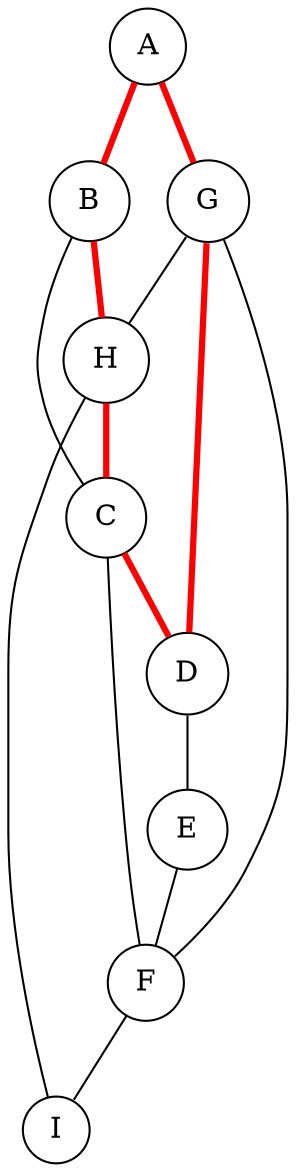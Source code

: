 graph g {
	node[width=0.25,rotate=90,shape=circle]
	A -- B [color=red,penwidth=3.0];
	A -- G [color=red,penwidth=3.0];
	B -- H [color=red,penwidth=3.0];
	B -- C;
	C -- D [color=red,penwidth=3.0];
	C -- F;
	D -- E;
	E -- F;
	F -- I;
	G -- H;
	G -- D [color=red,penwidth=3.0];
	G -- F;
	H -- C [color=red,penwidth=3.0];
	H -- I;
}
